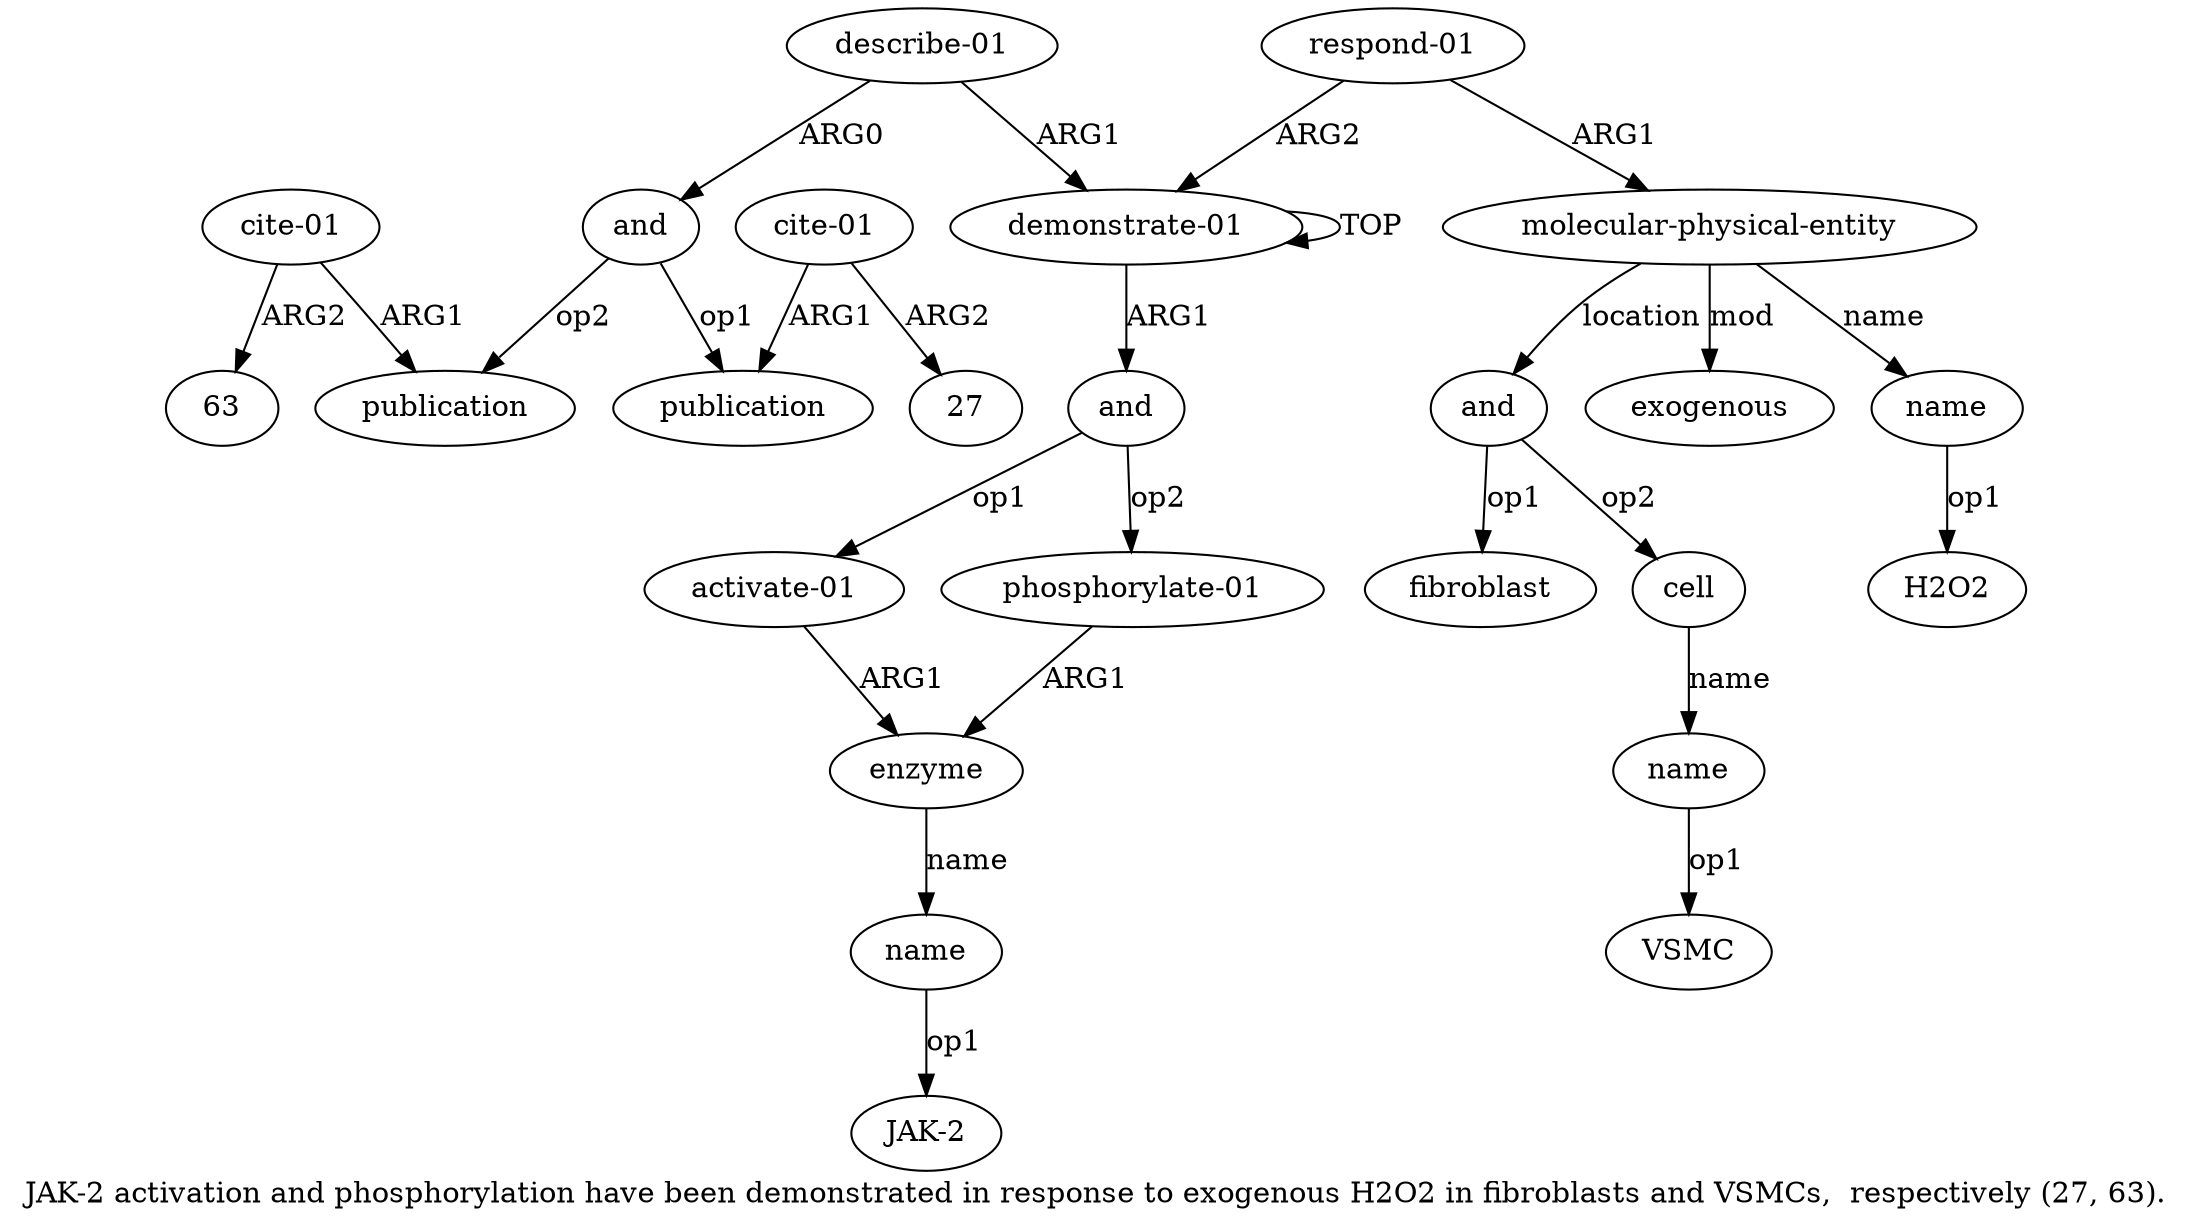 digraph  {
	graph [label="JAK-2 activation and phosphorylation have been demonstrated in response to exogenous H2O2 in fibroblasts and VSMCs,  respectively (\
27, 63)."];
	node [label="\N"];
	"a19 63"	 [color=black,
		gold_ind=-1,
		gold_label=63,
		label=63,
		test_ind=-1,
		test_label=63];
	"a17 27"	 [color=black,
		gold_ind=-1,
		gold_label=27,
		label=27,
		test_ind=-1,
		test_label=27];
	"a13 VSMC"	 [color=black,
		gold_ind=-1,
		gold_label=VSMC,
		label=VSMC,
		test_ind=-1,
		test_label=VSMC];
	"a8 H2O2"	 [color=black,
		gold_ind=-1,
		gold_label=H2O2,
		label=H2O2,
		test_ind=-1,
		test_label=H2O2];
	a15	 [color=black,
		gold_ind=15,
		gold_label=and,
		label=and,
		test_ind=15,
		test_label=and];
	a16	 [color=black,
		gold_ind=16,
		gold_label=publication,
		label=publication,
		test_ind=16,
		test_label=publication];
	a15 -> a16 [key=0,
	color=black,
	gold_label=op1,
	label=op1,
	test_label=op1];
a18 [color=black,
	gold_ind=18,
	gold_label=publication,
	label=publication,
	test_ind=18,
	test_label=publication];
a15 -> a18 [key=0,
color=black,
gold_label=op2,
label=op2,
test_label=op2];
a14 [color=black,
gold_ind=14,
gold_label="describe-01",
label="describe-01",
test_ind=14,
test_label="describe-01"];
a14 -> a15 [key=0,
color=black,
gold_label=ARG0,
label=ARG0,
test_label=ARG0];
a0 [color=black,
gold_ind=0,
gold_label="demonstrate-01",
label="demonstrate-01",
test_ind=0,
test_label="demonstrate-01"];
a14 -> a0 [key=0,
color=black,
gold_label=ARG1,
label=ARG1,
test_label=ARG1];
a17 [color=black,
gold_ind=17,
gold_label="cite-01",
label="cite-01",
test_ind=17,
test_label="cite-01"];
a17 -> "a17 27" [key=0,
color=black,
gold_label=ARG2,
label=ARG2,
test_label=ARG2];
a17 -> a16 [key=0,
color=black,
gold_label=ARG1,
label=ARG1,
test_label=ARG1];
a11 [color=black,
gold_ind=11,
gold_label=fibroblast,
label=fibroblast,
test_ind=11,
test_label=fibroblast];
a10 [color=black,
gold_ind=10,
gold_label=and,
label=and,
test_ind=10,
test_label=and];
a10 -> a11 [key=0,
color=black,
gold_label=op1,
label=op1,
test_label=op1];
a12 [color=black,
gold_ind=12,
gold_label=cell,
label=cell,
test_ind=12,
test_label=cell];
a10 -> a12 [key=0,
color=black,
gold_label=op2,
label=op2,
test_label=op2];
a13 [color=black,
gold_ind=13,
gold_label=name,
label=name,
test_ind=13,
test_label=name];
a13 -> "a13 VSMC" [key=0,
color=black,
gold_label=op1,
label=op1,
test_label=op1];
a12 -> a13 [key=0,
color=black,
gold_label=name,
label=name,
test_label=name];
a19 [color=black,
gold_ind=19,
gold_label="cite-01",
label="cite-01",
test_ind=19,
test_label="cite-01"];
a19 -> "a19 63" [key=0,
color=black,
gold_label=ARG2,
label=ARG2,
test_label=ARG2];
a19 -> a18 [key=0,
color=black,
gold_label=ARG1,
label=ARG1,
test_label=ARG1];
a1 [color=black,
gold_ind=1,
gold_label=and,
label=and,
test_ind=1,
test_label=and];
a2 [color=black,
gold_ind=2,
gold_label="activate-01",
label="activate-01",
test_ind=2,
test_label="activate-01"];
a1 -> a2 [key=0,
color=black,
gold_label=op1,
label=op1,
test_label=op1];
a5 [color=black,
gold_ind=5,
gold_label="phosphorylate-01",
label="phosphorylate-01",
test_ind=5,
test_label="phosphorylate-01"];
a1 -> a5 [key=0,
color=black,
gold_label=op2,
label=op2,
test_label=op2];
a0 -> a1 [key=0,
color=black,
gold_label=ARG1,
label=ARG1,
test_label=ARG1];
a0 -> a0 [key=0,
color=black,
gold_label=TOP,
label=TOP,
test_label=TOP];
a3 [color=black,
gold_ind=3,
gold_label=enzyme,
label=enzyme,
test_ind=3,
test_label=enzyme];
a4 [color=black,
gold_ind=4,
gold_label=name,
label=name,
test_ind=4,
test_label=name];
a3 -> a4 [key=0,
color=black,
gold_label=name,
label=name,
test_label=name];
a2 -> a3 [key=0,
color=black,
gold_label=ARG1,
label=ARG1,
test_label=ARG1];
a5 -> a3 [key=0,
color=black,
gold_label=ARG1,
label=ARG1,
test_label=ARG1];
"a4 JAK-2" [color=black,
gold_ind=-1,
gold_label="JAK-2",
label="JAK-2",
test_ind=-1,
test_label="JAK-2"];
a4 -> "a4 JAK-2" [key=0,
color=black,
gold_label=op1,
label=op1,
test_label=op1];
a7 [color=black,
gold_ind=7,
gold_label="molecular-physical-entity",
label="molecular-physical-entity",
test_ind=7,
test_label="molecular-physical-entity"];
a7 -> a10 [key=0,
color=black,
gold_label=location,
label=location,
test_label=location];
a9 [color=black,
gold_ind=9,
gold_label=exogenous,
label=exogenous,
test_ind=9,
test_label=exogenous];
a7 -> a9 [key=0,
color=black,
gold_label=mod,
label=mod,
test_label=mod];
a8 [color=black,
gold_ind=8,
gold_label=name,
label=name,
test_ind=8,
test_label=name];
a7 -> a8 [key=0,
color=black,
gold_label=name,
label=name,
test_label=name];
a6 [color=black,
gold_ind=6,
gold_label="respond-01",
label="respond-01",
test_ind=6,
test_label="respond-01"];
a6 -> a0 [key=0,
color=black,
gold_label=ARG2,
label=ARG2,
test_label=ARG2];
a6 -> a7 [key=0,
color=black,
gold_label=ARG1,
label=ARG1,
test_label=ARG1];
a8 -> "a8 H2O2" [key=0,
color=black,
gold_label=op1,
label=op1,
test_label=op1];
}
